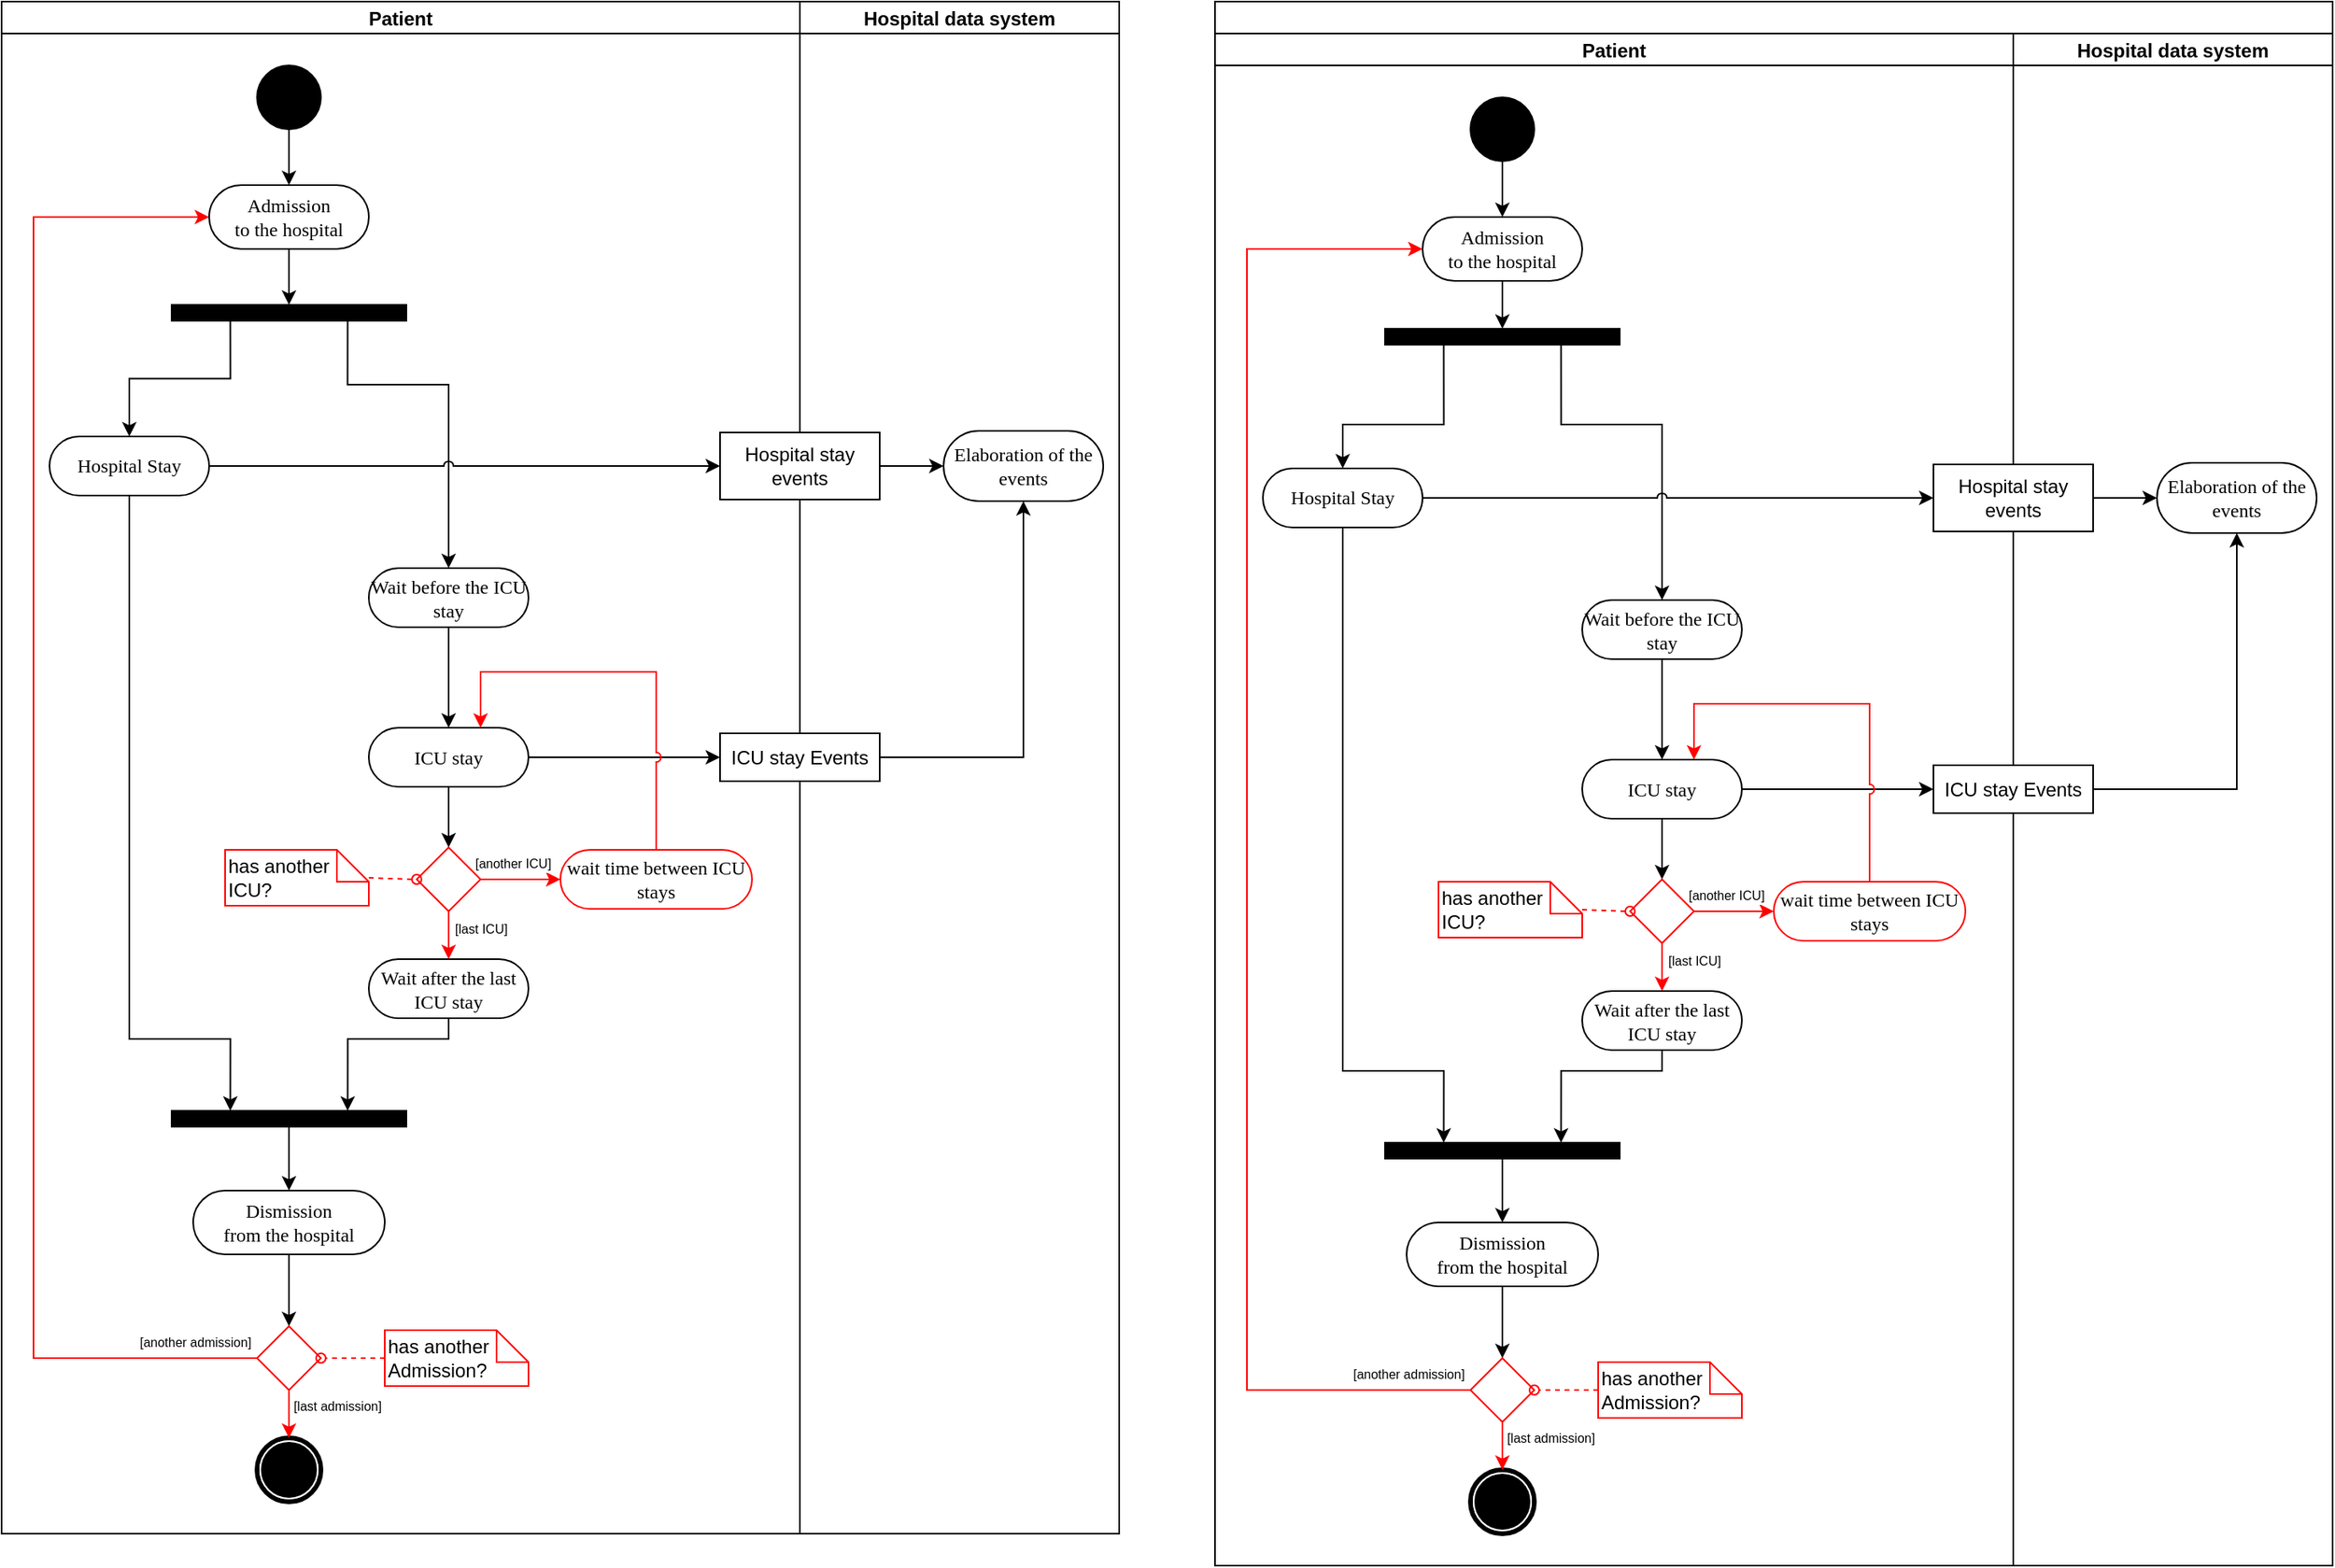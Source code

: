 <mxfile version="20.3.7" type="device"><diagram name="Page-1" id="0783ab3e-0a74-02c8-0abd-f7b4e66b4bec"><mxGraphModel dx="2149" dy="1340" grid="1" gridSize="10" guides="1" tooltips="1" connect="1" arrows="1" fold="1" page="1" pageScale="1" pageWidth="850" pageHeight="1100" background="none" math="0" shadow="0"><root><mxCell id="0"/><mxCell id="1" parent="0"/><mxCell id="Jz8HPyEA9Hd1BaBrePGz-5" style="edgeStyle=orthogonalEdgeStyle;rounded=0;orthogonalLoop=1;jettySize=auto;html=1;entryX=0.5;entryY=0;entryDx=0;entryDy=0;" parent="1" source="Jz8HPyEA9Hd1BaBrePGz-2" target="Jz8HPyEA9Hd1BaBrePGz-4" edge="1"><mxGeometry relative="1" as="geometry"/></mxCell><mxCell id="Jz8HPyEA9Hd1BaBrePGz-11" style="edgeStyle=orthogonalEdgeStyle;rounded=0;orthogonalLoop=1;jettySize=auto;html=1;exitX=0.75;exitY=1;exitDx=0;exitDy=0;" parent="1" source="Jz8HPyEA9Hd1BaBrePGz-4" target="Jz8HPyEA9Hd1BaBrePGz-6" edge="1"><mxGeometry relative="1" as="geometry"><mxPoint x="1130" y="295" as="sourcePoint"/><Array as="points"><mxPoint x="1147" y="305"/><mxPoint x="1210" y="305"/></Array></mxGeometry></mxCell><mxCell id="Jz8HPyEA9Hd1BaBrePGz-13" style="edgeStyle=orthogonalEdgeStyle;rounded=0;orthogonalLoop=1;jettySize=auto;html=1;exitX=0.25;exitY=1;exitDx=0;exitDy=0;" parent="1" source="Jz8HPyEA9Hd1BaBrePGz-4" target="Jz8HPyEA9Hd1BaBrePGz-12" edge="1"><mxGeometry relative="1" as="geometry"><mxPoint x="1090" y="315" as="sourcePoint"/><Array as="points"><mxPoint x="1073" y="305"/><mxPoint x="1010" y="305"/></Array></mxGeometry></mxCell><mxCell id="Jz8HPyEA9Hd1BaBrePGz-4" value="" style="whiteSpace=wrap;html=1;rounded=0;shadow=0;comic=0;labelBackgroundColor=none;strokeWidth=1;fillColor=#000000;fontFamily=Verdana;fontSize=12;align=center;rotation=0;" parent="1" vertex="1"><mxGeometry x="1036.5" y="245" width="147" height="10" as="geometry"/></mxCell><mxCell id="Jz8HPyEA9Hd1BaBrePGz-91" value="" style="swimlane;childLayout=stackLayout;resizeParent=1;resizeParentMax=0;startSize=20;" parent="1" vertex="1"><mxGeometry x="930" y="40" width="700" height="980" as="geometry"/></mxCell><mxCell id="Jz8HPyEA9Hd1BaBrePGz-110" style="edgeStyle=orthogonalEdgeStyle;rounded=0;orthogonalLoop=1;jettySize=auto;html=1;endArrow=classic;endFill=1;jumpStyle=arc;" parent="Jz8HPyEA9Hd1BaBrePGz-91" source="Jz8HPyEA9Hd1BaBrePGz-12" target="Jz8HPyEA9Hd1BaBrePGz-109" edge="1"><mxGeometry relative="1" as="geometry"/></mxCell><mxCell id="Jz8HPyEA9Hd1BaBrePGz-112" style="edgeStyle=orthogonalEdgeStyle;rounded=0;orthogonalLoop=1;jettySize=auto;html=1;endArrow=classic;endFill=1;" parent="Jz8HPyEA9Hd1BaBrePGz-91" source="Jz8HPyEA9Hd1BaBrePGz-7" target="Jz8HPyEA9Hd1BaBrePGz-104" edge="1"><mxGeometry relative="1" as="geometry"/></mxCell><mxCell id="Jz8HPyEA9Hd1BaBrePGz-96" value="Patient" style="swimlane;startSize=20;" parent="Jz8HPyEA9Hd1BaBrePGz-91" vertex="1"><mxGeometry y="20" width="500" height="960" as="geometry"/></mxCell><mxCell id="Jz8HPyEA9Hd1BaBrePGz-12" value="Hospital Stay" style="rounded=1;whiteSpace=wrap;html=1;shadow=0;comic=0;labelBackgroundColor=none;strokeWidth=1;fontFamily=Verdana;fontSize=12;align=center;arcSize=50;" parent="Jz8HPyEA9Hd1BaBrePGz-96" vertex="1"><mxGeometry x="30" y="272.5" width="100" height="37" as="geometry"/></mxCell><mxCell id="Jz8HPyEA9Hd1BaBrePGz-6" value="Wait before the ICU stay" style="rounded=1;whiteSpace=wrap;html=1;shadow=0;comic=0;labelBackgroundColor=none;strokeWidth=1;fontFamily=Verdana;fontSize=12;align=center;arcSize=50;" parent="Jz8HPyEA9Hd1BaBrePGz-96" vertex="1"><mxGeometry x="230" y="355" width="100" height="37" as="geometry"/></mxCell><mxCell id="Jz8HPyEA9Hd1BaBrePGz-115" style="edgeStyle=orthogonalEdgeStyle;rounded=0;jumpStyle=arc;orthogonalLoop=1;jettySize=auto;html=1;endArrow=classic;endFill=1;" parent="Jz8HPyEA9Hd1BaBrePGz-96" source="Jz8HPyEA9Hd1BaBrePGz-7" target="Jz8HPyEA9Hd1BaBrePGz-114" edge="1"><mxGeometry relative="1" as="geometry"/></mxCell><mxCell id="Jz8HPyEA9Hd1BaBrePGz-7" value="ICU stay" style="rounded=1;whiteSpace=wrap;html=1;shadow=0;comic=0;labelBackgroundColor=none;strokeWidth=1;fontFamily=Verdana;fontSize=12;align=center;arcSize=50;" parent="Jz8HPyEA9Hd1BaBrePGz-96" vertex="1"><mxGeometry x="230" y="455" width="100" height="37" as="geometry"/></mxCell><mxCell id="Jz8HPyEA9Hd1BaBrePGz-9" style="edgeStyle=orthogonalEdgeStyle;rounded=0;orthogonalLoop=1;jettySize=auto;html=1;" parent="Jz8HPyEA9Hd1BaBrePGz-96" source="Jz8HPyEA9Hd1BaBrePGz-6" target="Jz8HPyEA9Hd1BaBrePGz-7" edge="1"><mxGeometry relative="1" as="geometry"/></mxCell><mxCell id="Jz8HPyEA9Hd1BaBrePGz-8" value="Wait after the last ICU stay" style="rounded=1;whiteSpace=wrap;html=1;shadow=0;comic=0;labelBackgroundColor=none;strokeWidth=1;fontFamily=Verdana;fontSize=12;align=center;arcSize=50;" parent="Jz8HPyEA9Hd1BaBrePGz-96" vertex="1"><mxGeometry x="230" y="600" width="100" height="37" as="geometry"/></mxCell><mxCell id="Jz8HPyEA9Hd1BaBrePGz-14" value="" style="whiteSpace=wrap;html=1;rounded=0;shadow=0;comic=0;labelBackgroundColor=none;strokeWidth=1;fillColor=#000000;fontFamily=Verdana;fontSize=12;align=center;rotation=0;" parent="Jz8HPyEA9Hd1BaBrePGz-96" vertex="1"><mxGeometry x="106.5" y="695" width="147" height="10" as="geometry"/></mxCell><mxCell id="Jz8HPyEA9Hd1BaBrePGz-15" style="edgeStyle=orthogonalEdgeStyle;rounded=0;orthogonalLoop=1;jettySize=auto;html=1;entryX=0.75;entryY=0;entryDx=0;entryDy=0;" parent="Jz8HPyEA9Hd1BaBrePGz-96" source="Jz8HPyEA9Hd1BaBrePGz-8" target="Jz8HPyEA9Hd1BaBrePGz-14" edge="1"><mxGeometry relative="1" as="geometry"><Array as="points"><mxPoint x="280" y="650"/><mxPoint x="217" y="650"/></Array></mxGeometry></mxCell><mxCell id="Jz8HPyEA9Hd1BaBrePGz-17" value="" style="shape=mxgraph.bpmn.shape;html=1;verticalLabelPosition=bottom;labelBackgroundColor=#ffffff;verticalAlign=top;perimeter=ellipsePerimeter;outline=end;symbol=terminate;rounded=0;shadow=0;comic=0;strokeWidth=1;fontFamily=Verdana;fontSize=12;align=center;" parent="Jz8HPyEA9Hd1BaBrePGz-96" vertex="1"><mxGeometry x="160" y="900" width="40" height="40" as="geometry"/></mxCell><mxCell id="Jz8HPyEA9Hd1BaBrePGz-124" style="edgeStyle=orthogonalEdgeStyle;rounded=0;jumpStyle=arc;orthogonalLoop=1;jettySize=auto;html=1;fontSize=6;endArrow=classic;endFill=1;" parent="Jz8HPyEA9Hd1BaBrePGz-96" source="Jz8HPyEA9Hd1BaBrePGz-18" target="Jz8HPyEA9Hd1BaBrePGz-123" edge="1"><mxGeometry relative="1" as="geometry"/></mxCell><mxCell id="Jz8HPyEA9Hd1BaBrePGz-18" value="Dismission &lt;br&gt;from the hospital" style="rounded=1;whiteSpace=wrap;html=1;shadow=0;comic=0;labelBackgroundColor=none;strokeWidth=1;fontFamily=Verdana;fontSize=12;align=center;arcSize=50;" parent="Jz8HPyEA9Hd1BaBrePGz-96" vertex="1"><mxGeometry x="120" y="745" width="120" height="40" as="geometry"/></mxCell><mxCell id="Jz8HPyEA9Hd1BaBrePGz-16" style="edgeStyle=orthogonalEdgeStyle;rounded=0;orthogonalLoop=1;jettySize=auto;html=1;entryX=0.25;entryY=0;entryDx=0;entryDy=0;" parent="Jz8HPyEA9Hd1BaBrePGz-96" source="Jz8HPyEA9Hd1BaBrePGz-12" target="Jz8HPyEA9Hd1BaBrePGz-14" edge="1"><mxGeometry relative="1" as="geometry"><mxPoint x="160" y="660" as="targetPoint"/><Array as="points"><mxPoint x="80" y="650"/><mxPoint x="143" y="650"/></Array></mxGeometry></mxCell><mxCell id="Jz8HPyEA9Hd1BaBrePGz-19" style="edgeStyle=orthogonalEdgeStyle;rounded=0;orthogonalLoop=1;jettySize=auto;html=1;" parent="Jz8HPyEA9Hd1BaBrePGz-96" source="Jz8HPyEA9Hd1BaBrePGz-14" target="Jz8HPyEA9Hd1BaBrePGz-18" edge="1"><mxGeometry relative="1" as="geometry"/></mxCell><mxCell id="Jz8HPyEA9Hd1BaBrePGz-2" value="&lt;div&gt;Admission&lt;/div&gt;&lt;div&gt;to the hospital&lt;br&gt;&lt;/div&gt;" style="rounded=1;whiteSpace=wrap;html=1;shadow=0;comic=0;labelBackgroundColor=none;strokeWidth=1;fontFamily=Verdana;fontSize=12;align=center;arcSize=50;" parent="Jz8HPyEA9Hd1BaBrePGz-96" vertex="1"><mxGeometry x="130" y="115" width="100" height="40" as="geometry"/></mxCell><mxCell id="Jz8HPyEA9Hd1BaBrePGz-1" value="" style="ellipse;whiteSpace=wrap;html=1;rounded=0;shadow=0;comic=0;labelBackgroundColor=none;strokeWidth=1;fillColor=#000000;fontFamily=Verdana;fontSize=12;align=center;" parent="Jz8HPyEA9Hd1BaBrePGz-96" vertex="1"><mxGeometry x="160" y="40" width="40" height="40" as="geometry"/></mxCell><mxCell id="Jz8HPyEA9Hd1BaBrePGz-3" style="edgeStyle=orthogonalEdgeStyle;rounded=0;orthogonalLoop=1;jettySize=auto;html=1;" parent="Jz8HPyEA9Hd1BaBrePGz-96" source="Jz8HPyEA9Hd1BaBrePGz-1" target="Jz8HPyEA9Hd1BaBrePGz-2" edge="1"><mxGeometry relative="1" as="geometry"/></mxCell><mxCell id="Jz8HPyEA9Hd1BaBrePGz-116" value="&lt;font style=&quot;font-size: 8px;&quot;&gt;[last ICU]&lt;/font&gt;" style="edgeStyle=orthogonalEdgeStyle;rounded=0;jumpStyle=arc;orthogonalLoop=1;jettySize=auto;html=1;endArrow=classic;endFill=1;strokeColor=#FF0000;" parent="Jz8HPyEA9Hd1BaBrePGz-96" source="Jz8HPyEA9Hd1BaBrePGz-114" target="Jz8HPyEA9Hd1BaBrePGz-8" edge="1"><mxGeometry x="0.2" y="20" relative="1" as="geometry"><mxPoint as="offset"/></mxGeometry></mxCell><mxCell id="Jz8HPyEA9Hd1BaBrePGz-118" style="edgeStyle=orthogonalEdgeStyle;rounded=0;jumpStyle=arc;orthogonalLoop=1;jettySize=auto;html=1;endArrow=classic;endFill=1;strokeColor=#FF0000;" parent="Jz8HPyEA9Hd1BaBrePGz-96" source="Jz8HPyEA9Hd1BaBrePGz-114" target="Jz8HPyEA9Hd1BaBrePGz-117" edge="1"><mxGeometry relative="1" as="geometry"><Array as="points"><mxPoint x="320" y="550"/><mxPoint x="320" y="550"/></Array></mxGeometry></mxCell><mxCell id="Jz8HPyEA9Hd1BaBrePGz-122" value="&lt;font style=&quot;font-size: 8px;&quot;&gt;[another ICU]&lt;/font&gt;" style="edgeLabel;html=1;align=center;verticalAlign=middle;resizable=0;points=[];" parent="Jz8HPyEA9Hd1BaBrePGz-118" vertex="1" connectable="0"><mxGeometry x="-0.259" y="1" relative="1" as="geometry"><mxPoint x="1" y="-10" as="offset"/></mxGeometry></mxCell><mxCell id="Jz8HPyEA9Hd1BaBrePGz-114" value="" style="rhombus;whiteSpace=wrap;html=1;strokeColor=#FF0000;" parent="Jz8HPyEA9Hd1BaBrePGz-96" vertex="1"><mxGeometry x="260" y="530" width="40" height="40" as="geometry"/></mxCell><mxCell id="Jz8HPyEA9Hd1BaBrePGz-119" style="edgeStyle=orthogonalEdgeStyle;rounded=0;jumpStyle=arc;orthogonalLoop=1;jettySize=auto;html=1;endArrow=classic;endFill=1;exitX=0.5;exitY=0;exitDx=0;exitDy=0;strokeColor=#FF0000;" parent="Jz8HPyEA9Hd1BaBrePGz-96" source="Jz8HPyEA9Hd1BaBrePGz-117" target="Jz8HPyEA9Hd1BaBrePGz-7" edge="1"><mxGeometry relative="1" as="geometry"><Array as="points"><mxPoint x="410" y="420"/><mxPoint x="300" y="420"/></Array></mxGeometry></mxCell><mxCell id="Jz8HPyEA9Hd1BaBrePGz-117" value="wait time between ICU stays" style="rounded=1;whiteSpace=wrap;html=1;shadow=0;comic=0;labelBackgroundColor=none;strokeWidth=1;fontFamily=Verdana;fontSize=12;align=center;arcSize=50;strokeColor=#FF0000;" parent="Jz8HPyEA9Hd1BaBrePGz-96" vertex="1"><mxGeometry x="350" y="531.5" width="120" height="37" as="geometry"/></mxCell><mxCell id="Jz8HPyEA9Hd1BaBrePGz-121" style="edgeStyle=orthogonalEdgeStyle;rounded=0;jumpStyle=arc;orthogonalLoop=1;jettySize=auto;html=1;endArrow=oval;endFill=0;dashed=1;strokeColor=#FF0000;" parent="Jz8HPyEA9Hd1BaBrePGz-96" source="Jz8HPyEA9Hd1BaBrePGz-120" target="Jz8HPyEA9Hd1BaBrePGz-114" edge="1"><mxGeometry relative="1" as="geometry"/></mxCell><mxCell id="Jz8HPyEA9Hd1BaBrePGz-120" value="&lt;div align=&quot;left&quot;&gt;has another &lt;br&gt;ICU?&lt;/div&gt;" style="shape=note;size=20;whiteSpace=wrap;html=1;align=left;strokeColor=#FF0000;" parent="Jz8HPyEA9Hd1BaBrePGz-96" vertex="1"><mxGeometry x="140" y="531.5" width="90" height="35" as="geometry"/></mxCell><mxCell id="Jz8HPyEA9Hd1BaBrePGz-125" style="edgeStyle=orthogonalEdgeStyle;rounded=0;jumpStyle=arc;orthogonalLoop=1;jettySize=auto;html=1;fontSize=6;endArrow=classic;endFill=1;strokeColor=#FF0000;" parent="Jz8HPyEA9Hd1BaBrePGz-96" source="Jz8HPyEA9Hd1BaBrePGz-123" target="Jz8HPyEA9Hd1BaBrePGz-2" edge="1"><mxGeometry relative="1" as="geometry"><Array as="points"><mxPoint x="20" y="850"/><mxPoint x="20" y="135"/></Array></mxGeometry></mxCell><mxCell id="Jz8HPyEA9Hd1BaBrePGz-129" value="&lt;font style=&quot;font-size: 8px;&quot;&gt;[another admission]&lt;/font&gt;" style="edgeLabel;html=1;align=center;verticalAlign=middle;resizable=0;points=[];fontSize=6;" parent="Jz8HPyEA9Hd1BaBrePGz-125" vertex="1" connectable="0"><mxGeometry x="-0.879" y="3" relative="1" as="geometry"><mxPoint x="19" y="-13" as="offset"/></mxGeometry></mxCell><mxCell id="Jz8HPyEA9Hd1BaBrePGz-126" value="&lt;font style=&quot;font-size: 8px;&quot;&gt;[last admission]&lt;/font&gt;" style="edgeStyle=orthogonalEdgeStyle;rounded=0;jumpStyle=arc;orthogonalLoop=1;jettySize=auto;html=1;fontSize=6;endArrow=classic;endFill=1;strokeColor=#FF0000;" parent="Jz8HPyEA9Hd1BaBrePGz-96" source="Jz8HPyEA9Hd1BaBrePGz-123" target="Jz8HPyEA9Hd1BaBrePGz-17" edge="1"><mxGeometry x="-0.597" y="30" relative="1" as="geometry"><mxPoint as="offset"/></mxGeometry></mxCell><mxCell id="Jz8HPyEA9Hd1BaBrePGz-123" value="" style="rhombus;whiteSpace=wrap;html=1;strokeColor=#FF0000;" parent="Jz8HPyEA9Hd1BaBrePGz-96" vertex="1"><mxGeometry x="160" y="830" width="40" height="40" as="geometry"/></mxCell><mxCell id="Jz8HPyEA9Hd1BaBrePGz-128" style="edgeStyle=orthogonalEdgeStyle;rounded=0;jumpStyle=arc;orthogonalLoop=1;jettySize=auto;html=1;fontSize=6;endArrow=oval;endFill=0;dashed=1;strokeColor=#FF0000;" parent="Jz8HPyEA9Hd1BaBrePGz-96" source="Jz8HPyEA9Hd1BaBrePGz-127" target="Jz8HPyEA9Hd1BaBrePGz-123" edge="1"><mxGeometry relative="1" as="geometry"/></mxCell><mxCell id="Jz8HPyEA9Hd1BaBrePGz-127" value="&lt;div align=&quot;left&quot;&gt;has another &lt;br&gt;Admission?&lt;br&gt;&lt;/div&gt;" style="shape=note;size=20;whiteSpace=wrap;html=1;align=left;strokeColor=#FF0000;" parent="Jz8HPyEA9Hd1BaBrePGz-96" vertex="1"><mxGeometry x="240" y="832.5" width="90" height="35" as="geometry"/></mxCell><mxCell id="Jz8HPyEA9Hd1BaBrePGz-92" value="Hospital data system" style="swimlane;startSize=20;" parent="Jz8HPyEA9Hd1BaBrePGz-91" vertex="1"><mxGeometry x="500" y="20" width="200" height="960" as="geometry"/></mxCell><mxCell id="Jz8HPyEA9Hd1BaBrePGz-100" value="Elaboration of the events" style="rounded=1;whiteSpace=wrap;html=1;shadow=0;comic=0;labelBackgroundColor=none;strokeWidth=1;fontFamily=Verdana;fontSize=12;align=center;arcSize=50;" parent="Jz8HPyEA9Hd1BaBrePGz-92" vertex="1"><mxGeometry x="90" y="269" width="100" height="44" as="geometry"/></mxCell><mxCell id="Jz8HPyEA9Hd1BaBrePGz-105" style="edgeStyle=orthogonalEdgeStyle;rounded=0;orthogonalLoop=1;jettySize=auto;html=1;endArrow=classic;endFill=1;" parent="Jz8HPyEA9Hd1BaBrePGz-92" source="Jz8HPyEA9Hd1BaBrePGz-104" target="Jz8HPyEA9Hd1BaBrePGz-100" edge="1"><mxGeometry relative="1" as="geometry"><mxPoint x="230.059" y="312" as="targetPoint"/></mxGeometry></mxCell><mxCell id="Jz8HPyEA9Hd1BaBrePGz-104" value="ICU stay Events" style="rounded=0;whiteSpace=wrap;html=1;" parent="Jz8HPyEA9Hd1BaBrePGz-92" vertex="1"><mxGeometry x="-50" y="458.5" width="100" height="30" as="geometry"/></mxCell><mxCell id="Jz8HPyEA9Hd1BaBrePGz-111" style="edgeStyle=orthogonalEdgeStyle;rounded=0;orthogonalLoop=1;jettySize=auto;html=1;endArrow=classic;endFill=1;" parent="Jz8HPyEA9Hd1BaBrePGz-92" source="Jz8HPyEA9Hd1BaBrePGz-109" target="Jz8HPyEA9Hd1BaBrePGz-100" edge="1"><mxGeometry relative="1" as="geometry"><Array as="points"><mxPoint x="90" y="292"/><mxPoint x="90" y="290"/></Array></mxGeometry></mxCell><mxCell id="Jz8HPyEA9Hd1BaBrePGz-109" value="Hospital stay events" style="rounded=0;whiteSpace=wrap;html=1;" parent="Jz8HPyEA9Hd1BaBrePGz-92" vertex="1"><mxGeometry x="-50" y="270" width="100" height="42" as="geometry"/></mxCell><mxCell id="VGPeGeTrMe_pwQz7zitl-45" style="edgeStyle=orthogonalEdgeStyle;rounded=0;orthogonalLoop=1;jettySize=auto;html=1;strokeColor=#000000;" edge="1" parent="1" source="VGPeGeTrMe_pwQz7zitl-7" target="VGPeGeTrMe_pwQz7zitl-37"><mxGeometry relative="1" as="geometry"/></mxCell><mxCell id="VGPeGeTrMe_pwQz7zitl-3" value="Patient" style="swimlane;startSize=20;" vertex="1" parent="1"><mxGeometry x="170" y="40" width="500" height="960" as="geometry"/></mxCell><mxCell id="VGPeGeTrMe_pwQz7zitl-4" value="Hospital Stay" style="rounded=1;whiteSpace=wrap;html=1;shadow=0;comic=0;labelBackgroundColor=none;strokeWidth=1;fontFamily=Verdana;fontSize=12;align=center;arcSize=50;" vertex="1" parent="VGPeGeTrMe_pwQz7zitl-3"><mxGeometry x="30" y="272.5" width="100" height="37" as="geometry"/></mxCell><mxCell id="VGPeGeTrMe_pwQz7zitl-5" value="Wait before the ICU stay" style="rounded=1;whiteSpace=wrap;html=1;shadow=0;comic=0;labelBackgroundColor=none;strokeWidth=1;fontFamily=Verdana;fontSize=12;align=center;arcSize=50;" vertex="1" parent="VGPeGeTrMe_pwQz7zitl-3"><mxGeometry x="230" y="355" width="100" height="37" as="geometry"/></mxCell><mxCell id="VGPeGeTrMe_pwQz7zitl-6" style="edgeStyle=orthogonalEdgeStyle;rounded=0;jumpStyle=arc;orthogonalLoop=1;jettySize=auto;html=1;endArrow=classic;endFill=1;" edge="1" parent="VGPeGeTrMe_pwQz7zitl-3" source="VGPeGeTrMe_pwQz7zitl-7" target="VGPeGeTrMe_pwQz7zitl-23"><mxGeometry relative="1" as="geometry"/></mxCell><mxCell id="VGPeGeTrMe_pwQz7zitl-7" value="ICU stay" style="rounded=1;whiteSpace=wrap;html=1;shadow=0;comic=0;labelBackgroundColor=none;strokeWidth=1;fontFamily=Verdana;fontSize=12;align=center;arcSize=50;" vertex="1" parent="VGPeGeTrMe_pwQz7zitl-3"><mxGeometry x="230" y="455" width="100" height="37" as="geometry"/></mxCell><mxCell id="VGPeGeTrMe_pwQz7zitl-8" style="edgeStyle=orthogonalEdgeStyle;rounded=0;orthogonalLoop=1;jettySize=auto;html=1;" edge="1" parent="VGPeGeTrMe_pwQz7zitl-3" source="VGPeGeTrMe_pwQz7zitl-5" target="VGPeGeTrMe_pwQz7zitl-7"><mxGeometry relative="1" as="geometry"/></mxCell><mxCell id="VGPeGeTrMe_pwQz7zitl-9" value="Wait after the last ICU stay" style="rounded=1;whiteSpace=wrap;html=1;shadow=0;comic=0;labelBackgroundColor=none;strokeWidth=1;fontFamily=Verdana;fontSize=12;align=center;arcSize=50;" vertex="1" parent="VGPeGeTrMe_pwQz7zitl-3"><mxGeometry x="230" y="600" width="100" height="37" as="geometry"/></mxCell><mxCell id="VGPeGeTrMe_pwQz7zitl-10" value="" style="whiteSpace=wrap;html=1;rounded=0;shadow=0;comic=0;labelBackgroundColor=none;strokeWidth=1;fillColor=#000000;fontFamily=Verdana;fontSize=12;align=center;rotation=0;" vertex="1" parent="VGPeGeTrMe_pwQz7zitl-3"><mxGeometry x="106.5" y="695" width="147" height="10" as="geometry"/></mxCell><mxCell id="VGPeGeTrMe_pwQz7zitl-11" style="edgeStyle=orthogonalEdgeStyle;rounded=0;orthogonalLoop=1;jettySize=auto;html=1;entryX=0.75;entryY=0;entryDx=0;entryDy=0;" edge="1" parent="VGPeGeTrMe_pwQz7zitl-3" source="VGPeGeTrMe_pwQz7zitl-9" target="VGPeGeTrMe_pwQz7zitl-10"><mxGeometry relative="1" as="geometry"><Array as="points"><mxPoint x="280" y="650"/><mxPoint x="217" y="650"/></Array></mxGeometry></mxCell><mxCell id="VGPeGeTrMe_pwQz7zitl-12" value="" style="shape=mxgraph.bpmn.shape;html=1;verticalLabelPosition=bottom;labelBackgroundColor=#ffffff;verticalAlign=top;perimeter=ellipsePerimeter;outline=end;symbol=terminate;rounded=0;shadow=0;comic=0;strokeWidth=1;fontFamily=Verdana;fontSize=12;align=center;" vertex="1" parent="VGPeGeTrMe_pwQz7zitl-3"><mxGeometry x="160" y="900" width="40" height="40" as="geometry"/></mxCell><mxCell id="VGPeGeTrMe_pwQz7zitl-13" style="edgeStyle=orthogonalEdgeStyle;rounded=0;jumpStyle=arc;orthogonalLoop=1;jettySize=auto;html=1;fontSize=6;endArrow=classic;endFill=1;" edge="1" parent="VGPeGeTrMe_pwQz7zitl-3" source="VGPeGeTrMe_pwQz7zitl-14" target="VGPeGeTrMe_pwQz7zitl-31"><mxGeometry relative="1" as="geometry"/></mxCell><mxCell id="VGPeGeTrMe_pwQz7zitl-14" value="Dismission &lt;br&gt;from the hospital" style="rounded=1;whiteSpace=wrap;html=1;shadow=0;comic=0;labelBackgroundColor=none;strokeWidth=1;fontFamily=Verdana;fontSize=12;align=center;arcSize=50;" vertex="1" parent="VGPeGeTrMe_pwQz7zitl-3"><mxGeometry x="120" y="745" width="120" height="40" as="geometry"/></mxCell><mxCell id="VGPeGeTrMe_pwQz7zitl-15" style="edgeStyle=orthogonalEdgeStyle;rounded=0;orthogonalLoop=1;jettySize=auto;html=1;entryX=0.25;entryY=0;entryDx=0;entryDy=0;" edge="1" parent="VGPeGeTrMe_pwQz7zitl-3" source="VGPeGeTrMe_pwQz7zitl-4" target="VGPeGeTrMe_pwQz7zitl-10"><mxGeometry relative="1" as="geometry"><mxPoint x="160" y="660" as="targetPoint"/><Array as="points"><mxPoint x="80" y="650"/><mxPoint x="143" y="650"/></Array></mxGeometry></mxCell><mxCell id="VGPeGeTrMe_pwQz7zitl-16" style="edgeStyle=orthogonalEdgeStyle;rounded=0;orthogonalLoop=1;jettySize=auto;html=1;" edge="1" parent="VGPeGeTrMe_pwQz7zitl-3" source="VGPeGeTrMe_pwQz7zitl-10" target="VGPeGeTrMe_pwQz7zitl-14"><mxGeometry relative="1" as="geometry"/></mxCell><mxCell id="VGPeGeTrMe_pwQz7zitl-41" style="edgeStyle=orthogonalEdgeStyle;rounded=0;orthogonalLoop=1;jettySize=auto;html=1;entryX=0.5;entryY=0;entryDx=0;entryDy=0;strokeColor=#000000;" edge="1" parent="VGPeGeTrMe_pwQz7zitl-3" source="VGPeGeTrMe_pwQz7zitl-17" target="VGPeGeTrMe_pwQz7zitl-40"><mxGeometry relative="1" as="geometry"/></mxCell><mxCell id="VGPeGeTrMe_pwQz7zitl-17" value="&lt;div&gt;Admission&lt;/div&gt;&lt;div&gt;to the hospital&lt;br&gt;&lt;/div&gt;" style="rounded=1;whiteSpace=wrap;html=1;shadow=0;comic=0;labelBackgroundColor=none;strokeWidth=1;fontFamily=Verdana;fontSize=12;align=center;arcSize=50;" vertex="1" parent="VGPeGeTrMe_pwQz7zitl-3"><mxGeometry x="130" y="115" width="100" height="40" as="geometry"/></mxCell><mxCell id="VGPeGeTrMe_pwQz7zitl-18" value="" style="ellipse;whiteSpace=wrap;html=1;rounded=0;shadow=0;comic=0;labelBackgroundColor=none;strokeWidth=1;fillColor=#000000;fontFamily=Verdana;fontSize=12;align=center;" vertex="1" parent="VGPeGeTrMe_pwQz7zitl-3"><mxGeometry x="160" y="40" width="40" height="40" as="geometry"/></mxCell><mxCell id="VGPeGeTrMe_pwQz7zitl-19" style="edgeStyle=orthogonalEdgeStyle;rounded=0;orthogonalLoop=1;jettySize=auto;html=1;" edge="1" parent="VGPeGeTrMe_pwQz7zitl-3" source="VGPeGeTrMe_pwQz7zitl-18" target="VGPeGeTrMe_pwQz7zitl-17"><mxGeometry relative="1" as="geometry"/></mxCell><mxCell id="VGPeGeTrMe_pwQz7zitl-20" value="&lt;font style=&quot;font-size: 8px;&quot;&gt;[last ICU]&lt;/font&gt;" style="edgeStyle=orthogonalEdgeStyle;rounded=0;jumpStyle=arc;orthogonalLoop=1;jettySize=auto;html=1;endArrow=classic;endFill=1;strokeColor=#FF0000;" edge="1" parent="VGPeGeTrMe_pwQz7zitl-3" source="VGPeGeTrMe_pwQz7zitl-23" target="VGPeGeTrMe_pwQz7zitl-9"><mxGeometry x="0.2" y="20" relative="1" as="geometry"><mxPoint as="offset"/></mxGeometry></mxCell><mxCell id="VGPeGeTrMe_pwQz7zitl-21" style="edgeStyle=orthogonalEdgeStyle;rounded=0;jumpStyle=arc;orthogonalLoop=1;jettySize=auto;html=1;endArrow=classic;endFill=1;strokeColor=#FF0000;" edge="1" parent="VGPeGeTrMe_pwQz7zitl-3" source="VGPeGeTrMe_pwQz7zitl-23" target="VGPeGeTrMe_pwQz7zitl-25"><mxGeometry relative="1" as="geometry"><Array as="points"><mxPoint x="320" y="550"/><mxPoint x="320" y="550"/></Array></mxGeometry></mxCell><mxCell id="VGPeGeTrMe_pwQz7zitl-22" value="&lt;font style=&quot;font-size: 8px;&quot;&gt;[another ICU]&lt;/font&gt;" style="edgeLabel;html=1;align=center;verticalAlign=middle;resizable=0;points=[];" vertex="1" connectable="0" parent="VGPeGeTrMe_pwQz7zitl-21"><mxGeometry x="-0.259" y="1" relative="1" as="geometry"><mxPoint x="1" y="-10" as="offset"/></mxGeometry></mxCell><mxCell id="VGPeGeTrMe_pwQz7zitl-23" value="" style="rhombus;whiteSpace=wrap;html=1;strokeColor=#FF0000;" vertex="1" parent="VGPeGeTrMe_pwQz7zitl-3"><mxGeometry x="260" y="530" width="40" height="40" as="geometry"/></mxCell><mxCell id="VGPeGeTrMe_pwQz7zitl-24" style="edgeStyle=orthogonalEdgeStyle;rounded=0;jumpStyle=arc;orthogonalLoop=1;jettySize=auto;html=1;endArrow=classic;endFill=1;exitX=0.5;exitY=0;exitDx=0;exitDy=0;strokeColor=#FF0000;" edge="1" parent="VGPeGeTrMe_pwQz7zitl-3" source="VGPeGeTrMe_pwQz7zitl-25" target="VGPeGeTrMe_pwQz7zitl-7"><mxGeometry relative="1" as="geometry"><Array as="points"><mxPoint x="410" y="420"/><mxPoint x="300" y="420"/></Array></mxGeometry></mxCell><mxCell id="VGPeGeTrMe_pwQz7zitl-25" value="wait time between ICU stays" style="rounded=1;whiteSpace=wrap;html=1;shadow=0;comic=0;labelBackgroundColor=none;strokeWidth=1;fontFamily=Verdana;fontSize=12;align=center;arcSize=50;strokeColor=#FF0000;" vertex="1" parent="VGPeGeTrMe_pwQz7zitl-3"><mxGeometry x="350" y="531.5" width="120" height="37" as="geometry"/></mxCell><mxCell id="VGPeGeTrMe_pwQz7zitl-26" style="edgeStyle=orthogonalEdgeStyle;rounded=0;jumpStyle=arc;orthogonalLoop=1;jettySize=auto;html=1;endArrow=oval;endFill=0;dashed=1;strokeColor=#FF0000;" edge="1" parent="VGPeGeTrMe_pwQz7zitl-3" source="VGPeGeTrMe_pwQz7zitl-27" target="VGPeGeTrMe_pwQz7zitl-23"><mxGeometry relative="1" as="geometry"/></mxCell><mxCell id="VGPeGeTrMe_pwQz7zitl-27" value="&lt;div align=&quot;left&quot;&gt;has another &lt;br&gt;ICU?&lt;/div&gt;" style="shape=note;size=20;whiteSpace=wrap;html=1;align=left;strokeColor=#FF0000;" vertex="1" parent="VGPeGeTrMe_pwQz7zitl-3"><mxGeometry x="140" y="531.5" width="90" height="35" as="geometry"/></mxCell><mxCell id="VGPeGeTrMe_pwQz7zitl-28" style="edgeStyle=orthogonalEdgeStyle;rounded=0;jumpStyle=arc;orthogonalLoop=1;jettySize=auto;html=1;fontSize=6;endArrow=classic;endFill=1;strokeColor=#FF0000;" edge="1" parent="VGPeGeTrMe_pwQz7zitl-3" source="VGPeGeTrMe_pwQz7zitl-31" target="VGPeGeTrMe_pwQz7zitl-17"><mxGeometry relative="1" as="geometry"><Array as="points"><mxPoint x="20" y="850"/><mxPoint x="20" y="135"/></Array></mxGeometry></mxCell><mxCell id="VGPeGeTrMe_pwQz7zitl-29" value="&lt;font style=&quot;font-size: 8px;&quot;&gt;[another admission]&lt;/font&gt;" style="edgeLabel;html=1;align=center;verticalAlign=middle;resizable=0;points=[];fontSize=6;" vertex="1" connectable="0" parent="VGPeGeTrMe_pwQz7zitl-28"><mxGeometry x="-0.879" y="3" relative="1" as="geometry"><mxPoint x="19" y="-13" as="offset"/></mxGeometry></mxCell><mxCell id="VGPeGeTrMe_pwQz7zitl-30" value="&lt;font style=&quot;font-size: 8px;&quot;&gt;[last admission]&lt;/font&gt;" style="edgeStyle=orthogonalEdgeStyle;rounded=0;jumpStyle=arc;orthogonalLoop=1;jettySize=auto;html=1;fontSize=6;endArrow=classic;endFill=1;strokeColor=#FF0000;" edge="1" parent="VGPeGeTrMe_pwQz7zitl-3" source="VGPeGeTrMe_pwQz7zitl-31" target="VGPeGeTrMe_pwQz7zitl-12"><mxGeometry x="-0.597" y="30" relative="1" as="geometry"><mxPoint as="offset"/></mxGeometry></mxCell><mxCell id="VGPeGeTrMe_pwQz7zitl-31" value="" style="rhombus;whiteSpace=wrap;html=1;strokeColor=#FF0000;" vertex="1" parent="VGPeGeTrMe_pwQz7zitl-3"><mxGeometry x="160" y="830" width="40" height="40" as="geometry"/></mxCell><mxCell id="VGPeGeTrMe_pwQz7zitl-32" style="edgeStyle=orthogonalEdgeStyle;rounded=0;jumpStyle=arc;orthogonalLoop=1;jettySize=auto;html=1;fontSize=6;endArrow=oval;endFill=0;dashed=1;strokeColor=#FF0000;" edge="1" parent="VGPeGeTrMe_pwQz7zitl-3" source="VGPeGeTrMe_pwQz7zitl-33" target="VGPeGeTrMe_pwQz7zitl-31"><mxGeometry relative="1" as="geometry"/></mxCell><mxCell id="VGPeGeTrMe_pwQz7zitl-33" value="&lt;div align=&quot;left&quot;&gt;has another &lt;br&gt;Admission?&lt;br&gt;&lt;/div&gt;" style="shape=note;size=20;whiteSpace=wrap;html=1;align=left;strokeColor=#FF0000;" vertex="1" parent="VGPeGeTrMe_pwQz7zitl-3"><mxGeometry x="240" y="832.5" width="90" height="35" as="geometry"/></mxCell><mxCell id="VGPeGeTrMe_pwQz7zitl-43" style="edgeStyle=orthogonalEdgeStyle;rounded=0;orthogonalLoop=1;jettySize=auto;html=1;exitX=0.75;exitY=1;exitDx=0;exitDy=0;strokeColor=#000000;" edge="1" parent="VGPeGeTrMe_pwQz7zitl-3" source="VGPeGeTrMe_pwQz7zitl-40" target="VGPeGeTrMe_pwQz7zitl-5"><mxGeometry relative="1" as="geometry"><Array as="points"><mxPoint x="217" y="240"/><mxPoint x="280" y="240"/></Array></mxGeometry></mxCell><mxCell id="VGPeGeTrMe_pwQz7zitl-44" style="edgeStyle=orthogonalEdgeStyle;rounded=0;orthogonalLoop=1;jettySize=auto;html=1;exitX=0.25;exitY=1;exitDx=0;exitDy=0;strokeColor=#000000;" edge="1" parent="VGPeGeTrMe_pwQz7zitl-3" source="VGPeGeTrMe_pwQz7zitl-40" target="VGPeGeTrMe_pwQz7zitl-4"><mxGeometry relative="1" as="geometry"/></mxCell><mxCell id="VGPeGeTrMe_pwQz7zitl-40" value="" style="whiteSpace=wrap;html=1;rounded=0;shadow=0;comic=0;labelBackgroundColor=none;strokeWidth=1;fillColor=#000000;fontFamily=Verdana;fontSize=12;align=center;rotation=0;" vertex="1" parent="VGPeGeTrMe_pwQz7zitl-3"><mxGeometry x="106.5" y="190" width="147" height="10" as="geometry"/></mxCell><mxCell id="VGPeGeTrMe_pwQz7zitl-34" value="Hospital data system" style="swimlane;startSize=20;" vertex="1" parent="1"><mxGeometry x="670" y="40" width="200" height="960" as="geometry"/></mxCell><mxCell id="VGPeGeTrMe_pwQz7zitl-35" value="Elaboration of the events" style="rounded=1;whiteSpace=wrap;html=1;shadow=0;comic=0;labelBackgroundColor=none;strokeWidth=1;fontFamily=Verdana;fontSize=12;align=center;arcSize=50;" vertex="1" parent="VGPeGeTrMe_pwQz7zitl-34"><mxGeometry x="90" y="269" width="100" height="44" as="geometry"/></mxCell><mxCell id="VGPeGeTrMe_pwQz7zitl-36" style="edgeStyle=orthogonalEdgeStyle;rounded=0;orthogonalLoop=1;jettySize=auto;html=1;endArrow=classic;endFill=1;" edge="1" parent="VGPeGeTrMe_pwQz7zitl-34" source="VGPeGeTrMe_pwQz7zitl-37" target="VGPeGeTrMe_pwQz7zitl-35"><mxGeometry relative="1" as="geometry"><mxPoint x="230.059" y="312" as="targetPoint"/></mxGeometry></mxCell><mxCell id="VGPeGeTrMe_pwQz7zitl-37" value="ICU stay Events" style="rounded=0;whiteSpace=wrap;html=1;" vertex="1" parent="VGPeGeTrMe_pwQz7zitl-34"><mxGeometry x="-50" y="458.5" width="100" height="30" as="geometry"/></mxCell><mxCell id="VGPeGeTrMe_pwQz7zitl-38" style="edgeStyle=orthogonalEdgeStyle;rounded=0;orthogonalLoop=1;jettySize=auto;html=1;endArrow=classic;endFill=1;" edge="1" parent="VGPeGeTrMe_pwQz7zitl-34" source="VGPeGeTrMe_pwQz7zitl-39" target="VGPeGeTrMe_pwQz7zitl-35"><mxGeometry relative="1" as="geometry"><Array as="points"><mxPoint x="90" y="292"/><mxPoint x="90" y="290"/></Array></mxGeometry></mxCell><mxCell id="VGPeGeTrMe_pwQz7zitl-39" value="Hospital stay events" style="rounded=0;whiteSpace=wrap;html=1;" vertex="1" parent="VGPeGeTrMe_pwQz7zitl-34"><mxGeometry x="-50" y="270" width="100" height="42" as="geometry"/></mxCell><mxCell id="VGPeGeTrMe_pwQz7zitl-42" style="edgeStyle=orthogonalEdgeStyle;rounded=0;orthogonalLoop=1;jettySize=auto;html=1;strokeColor=#000000;jumpStyle=arc;" edge="1" parent="1" source="VGPeGeTrMe_pwQz7zitl-4" target="VGPeGeTrMe_pwQz7zitl-39"><mxGeometry relative="1" as="geometry"/></mxCell></root></mxGraphModel></diagram></mxfile>